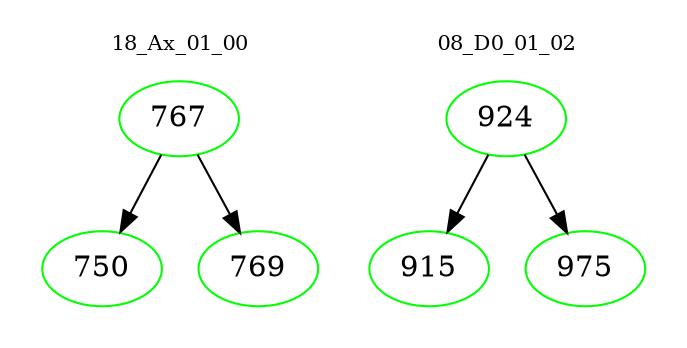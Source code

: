 digraph{
subgraph cluster_0 {
color = white
label = "18_Ax_01_00";
fontsize=10;
T0_767 [label="767", color="green"]
T0_767 -> T0_750 [color="black"]
T0_750 [label="750", color="green"]
T0_767 -> T0_769 [color="black"]
T0_769 [label="769", color="green"]
}
subgraph cluster_1 {
color = white
label = "08_D0_01_02";
fontsize=10;
T1_924 [label="924", color="green"]
T1_924 -> T1_915 [color="black"]
T1_915 [label="915", color="green"]
T1_924 -> T1_975 [color="black"]
T1_975 [label="975", color="green"]
}
}
